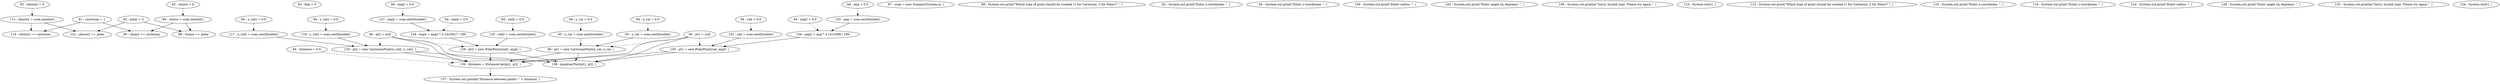 digraph G {
"81 : cartesian = 1"
"81 : cartesian = 1" -> "114 : choice2 == cartesian"
"81 : cartesian = 1" -> "90 : choice == cartesian"
"82 : polar = 2"
"82 : polar = 2" -> "122 : choice2 == polar"
"82 : polar = 2" -> "98 : choice == polar"
"83 : choice = 0"
"83 : choice = 0" -> "89 : choice = scan.nextInt()" [style=dashed]
"83 : choice2 = 0"
"83 : choice2 = 0" -> "113 : choice2 = scan.nextInt()" [style=dashed]
"83 : flag = 0"
"84 : x_val = 0.0"
"84 : x_val = 0.0" -> "93 : x_val = scan.nextDouble()" [style=dashed]
"84 : x_val2 = 0.0"
"84 : x_val2 = 0.0" -> "117 : x_val2 = scan.nextDouble()" [style=dashed]
"84 : y_val = 0.0"
"84 : y_val = 0.0" -> "95 : y_val = scan.nextDouble()" [style=dashed]
"84 : y_val2 = 0.0"
"84 : y_val2 = 0.0" -> "119 : y_val2 = scan.nextDouble()" [style=dashed]
"84 : rad = 0.0"
"84 : rad = 0.0" -> "101 : rad = scan.nextDouble()" [style=dashed]
"84 : rad2 = 0.0"
"84 : rad2 = 0.0" -> "125 : rad2 = scan.nextDouble()" [style=dashed]
"84 : ang = 0.0"
"84 : ang = 0.0" -> "103 : ang = scan.nextDouble()" [style=dashed]
"84 : ang2 = 0.0"
"84 : ang2 = 0.0" -> "127 : ang2 = scan.nextDouble()" [style=dashed]
"84 : distance = 0.0"
"84 : distance = 0.0" -> "136 : distance = DistanceCalc(pt1, pt2, )" [style=dashed]
"84 : ang3 = 0.0"
"84 : ang3 = 0.0" -> "104 : ang3 = ang * 3.1415296 / 180" [style=dashed]
"84 : ang4 = 0.0"
"84 : ang4 = 0.0" -> "128 : ang4 = ang2 * 3.1415927 / 180" [style=dashed]
"85 : pt1 = null"
"85 : pt1 = null" -> "138 : quadrantTest(pt1, pt2, )"
"85 : pt1 = null" -> "136 : distance = DistanceCalc(pt1, pt2, )"
"85 : pt1 = null" -> "105 : pt1 = new PolarPoint(rad, ang3, )" [style=dashed]
"85 : pt1 = null" -> "96 : pt1 = new CartesianPoint(x_val, y_val, )" [style=dashed]
"86 : pt2 = null"
"86 : pt2 = null" -> "138 : quadrantTest(pt1, pt2, )"
"86 : pt2 = null" -> "136 : distance = DistanceCalc(pt1, pt2, )"
"86 : pt2 = null" -> "129 : pt2 = new PolarPoint(rad2, ang4, )" [style=dashed]
"86 : pt2 = null" -> "120 : pt2 = new CartesianPoint(x_val2, y_val2, )" [style=dashed]
"87 : scan = new Scanner(System.in, )"
"88 : System.out.print(\"Which type of point should be created (1 for Cartesion, 2 for Polar)? \", )"
"89 : choice = scan.nextInt()"
"89 : choice = scan.nextInt()" -> "98 : choice == polar"
"89 : choice = scan.nextInt()" -> "90 : choice == cartesian"
"90 : choice == cartesian"
"92 : System.out.print(\"Enter x-coordinate: \", )"
"93 : x_val = scan.nextDouble()"
"93 : x_val = scan.nextDouble()" -> "96 : pt1 = new CartesianPoint(x_val, y_val, )"
"94 : System.out.print(\"Enter y-coordinate: \", )"
"95 : y_val = scan.nextDouble()"
"95 : y_val = scan.nextDouble()" -> "96 : pt1 = new CartesianPoint(x_val, y_val, )"
"96 : pt1 = new CartesianPoint(x_val, y_val, )"
"96 : pt1 = new CartesianPoint(x_val, y_val, )" -> "138 : quadrantTest(pt1, pt2, )"
"96 : pt1 = new CartesianPoint(x_val, y_val, )" -> "136 : distance = DistanceCalc(pt1, pt2, )"
"98 : choice == polar"
"100 : System.out.print(\"Enter radius: \", )"
"101 : rad = scan.nextDouble()"
"101 : rad = scan.nextDouble()" -> "105 : pt1 = new PolarPoint(rad, ang3, )"
"102 : System.out.print(\"Enter angle (in degrees): \", )"
"103 : ang = scan.nextDouble()"
"103 : ang = scan.nextDouble()" -> "104 : ang3 = ang * 3.1415296 / 180"
"104 : ang3 = ang * 3.1415296 / 180"
"104 : ang3 = ang * 3.1415296 / 180" -> "105 : pt1 = new PolarPoint(rad, ang3, )"
"105 : pt1 = new PolarPoint(rad, ang3, )"
"105 : pt1 = new PolarPoint(rad, ang3, )" -> "138 : quadrantTest(pt1, pt2, )"
"105 : pt1 = new PolarPoint(rad, ang3, )" -> "136 : distance = DistanceCalc(pt1, pt2, )"
"109 : System.out.println(\"Sorry, invalid type. Please try again.\", )"
"110 : System.exit(1, )"
"112 : System.out.print(\"Which type of point should be created (1 for Cartesion, 2 for Polar)? \", )"
"113 : choice2 = scan.nextInt()"
"113 : choice2 = scan.nextInt()" -> "122 : choice2 == polar"
"113 : choice2 = scan.nextInt()" -> "114 : choice2 == cartesian"
"114 : choice2 == cartesian"
"116 : System.out.print(\"Enter x-coordinate: \", )"
"117 : x_val2 = scan.nextDouble()"
"117 : x_val2 = scan.nextDouble()" -> "120 : pt2 = new CartesianPoint(x_val2, y_val2, )"
"118 : System.out.print(\"Enter y-coordinate: \", )"
"119 : y_val2 = scan.nextDouble()"
"119 : y_val2 = scan.nextDouble()" -> "120 : pt2 = new CartesianPoint(x_val2, y_val2, )"
"120 : pt2 = new CartesianPoint(x_val2, y_val2, )"
"120 : pt2 = new CartesianPoint(x_val2, y_val2, )" -> "138 : quadrantTest(pt1, pt2, )"
"120 : pt2 = new CartesianPoint(x_val2, y_val2, )" -> "136 : distance = DistanceCalc(pt1, pt2, )"
"122 : choice2 == polar"
"124 : System.out.print(\"Enter radius: \", )"
"125 : rad2 = scan.nextDouble()"
"125 : rad2 = scan.nextDouble()" -> "129 : pt2 = new PolarPoint(rad2, ang4, )"
"126 : System.out.print(\"Enter angle (in degrees): \", )"
"127 : ang2 = scan.nextDouble()"
"127 : ang2 = scan.nextDouble()" -> "128 : ang4 = ang2 * 3.1415927 / 180"
"128 : ang4 = ang2 * 3.1415927 / 180"
"128 : ang4 = ang2 * 3.1415927 / 180" -> "129 : pt2 = new PolarPoint(rad2, ang4, )"
"129 : pt2 = new PolarPoint(rad2, ang4, )"
"129 : pt2 = new PolarPoint(rad2, ang4, )" -> "138 : quadrantTest(pt1, pt2, )"
"129 : pt2 = new PolarPoint(rad2, ang4, )" -> "136 : distance = DistanceCalc(pt1, pt2, )"
"133 : System.out.println(\"Sorry, invalid type. Please try again.\", )"
"134 : System.exit(1, )"
"136 : distance = DistanceCalc(pt1, pt2, )"
"136 : distance = DistanceCalc(pt1, pt2, )" -> "137 : System.out.println(\"Distance between points: \" + distance, )"
"137 : System.out.println(\"Distance between points: \" + distance, )"
"138 : quadrantTest(pt1, pt2, )"
}